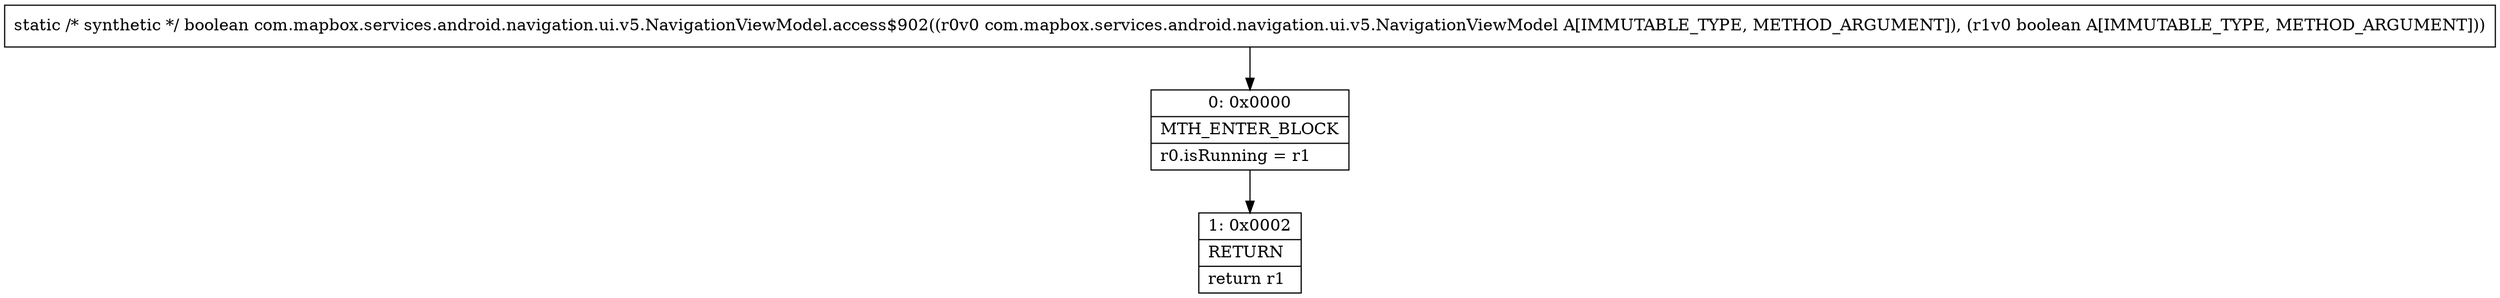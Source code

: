 digraph "CFG forcom.mapbox.services.android.navigation.ui.v5.NavigationViewModel.access$902(Lcom\/mapbox\/services\/android\/navigation\/ui\/v5\/NavigationViewModel;Z)Z" {
Node_0 [shape=record,label="{0\:\ 0x0000|MTH_ENTER_BLOCK\l|r0.isRunning = r1\l}"];
Node_1 [shape=record,label="{1\:\ 0x0002|RETURN\l|return r1\l}"];
MethodNode[shape=record,label="{static \/* synthetic *\/ boolean com.mapbox.services.android.navigation.ui.v5.NavigationViewModel.access$902((r0v0 com.mapbox.services.android.navigation.ui.v5.NavigationViewModel A[IMMUTABLE_TYPE, METHOD_ARGUMENT]), (r1v0 boolean A[IMMUTABLE_TYPE, METHOD_ARGUMENT])) }"];
MethodNode -> Node_0;
Node_0 -> Node_1;
}


